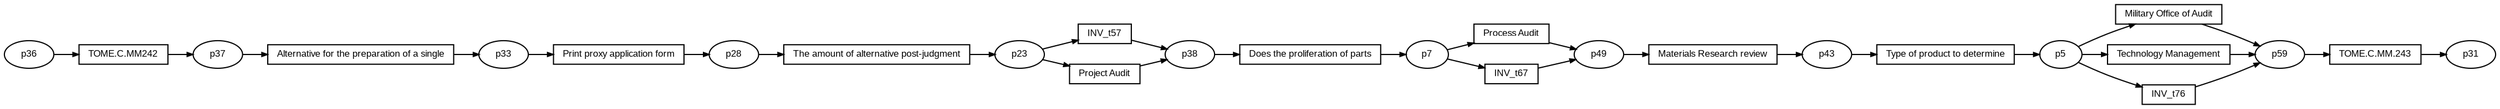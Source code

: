 digraph G {ranksep=".3"; fontsize="8"; remincross=true; margin="0.0,0.0"; fontname="Arial";rankdir="LR"; 
edge [arrowsize="0.5"];
node [height=".2",width=".2",fontname="Arial",fontsize="8"];
t0 [shape="box",label="Materials Research review"];
t1 [shape="box",label="Military Office of Audit"];
t2 [shape="box",label="Process Audit"];
t3 [shape="box",label="Print proxy application form"];
t4 [shape="box",label="Technology Management"];
t5 [shape="box",label="Alternative for the preparation of a single"];
t6 [shape="box",label="Does the proliferation of parts"];
t7 [shape="box",label="Type of product to determine"];
t8 [shape="box",label="TOME.C.MM.243"];
t9 [shape="box",label="TOME.C.MM242"];
t10 [shape="box",label="INV_t67"];
t11 [shape="box",label="INV_t57"];
t12 [shape="box",label="INV_t76"];
t13 [shape="box",label="The amount of alternative post-judgment"];
t14 [shape="box",label="Project Audit"];
p0 [shape="oval",label="p36"];
p1 [shape="oval",label="p31"];
p2 [shape="oval",label="p23"];
p3 [shape="oval",label="p7"];
p4 [shape="oval",label="p5"];
p5 [shape="oval",label="p33"];
p6 [shape="oval",label="p28"];
p7 [shape="oval",label="p38"];
p8 [shape="oval",label="p37"];
p9 [shape="oval",label="p43"];
p10 [shape="oval",label="p59"];
p11 [shape="oval",label="p49"];
t7 -> p4[label=""];
t1 -> p10[label=""];
p10 -> t8[label=""];
p4 -> t12[label=""];
p6 -> t13[label=""];
t10 -> p11[label=""];
t12 -> p10[label=""];
p5 -> t3[label=""];
p4 -> t1[label=""];
t14 -> p7[label=""];
p9 -> t7[label=""];
t5 -> p5[label=""];
p7 -> t6[label=""];
t4 -> p10[label=""];
t2 -> p11[label=""];
t9 -> p8[label=""];
t8 -> p1[label=""];
p0 -> t9[label=""];
p2 -> t11[label=""];
p3 -> t2[label=""];
t6 -> p3[label=""];
t3 -> p6[label=""];
p8 -> t5[label=""];
p4 -> t4[label=""];
t13 -> p2[label=""];
p2 -> t14[label=""];
t11 -> p7[label=""];
p11 -> t0[label=""];
p3 -> t10[label=""];
t0 -> p9[label=""];
}
